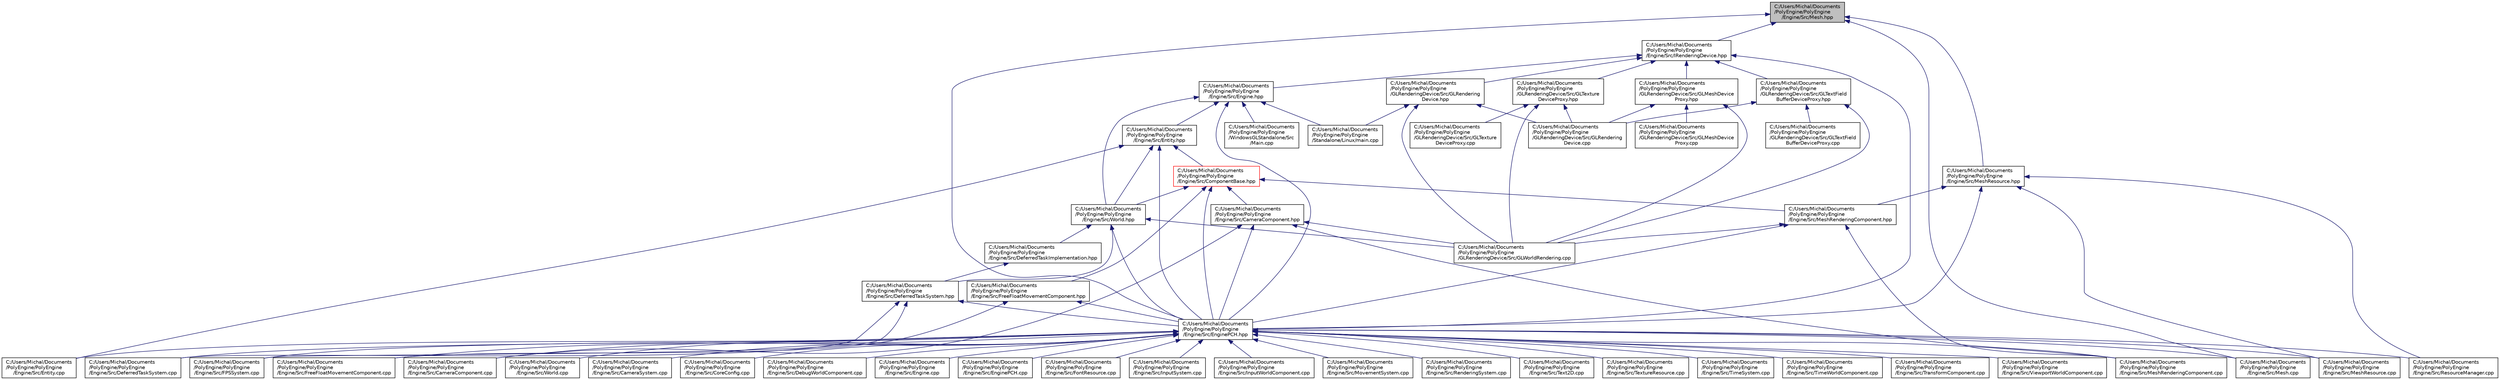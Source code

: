digraph "C:/Users/Michal/Documents/PolyEngine/PolyEngine/Engine/Src/Mesh.hpp"
{
  edge [fontname="Helvetica",fontsize="10",labelfontname="Helvetica",labelfontsize="10"];
  node [fontname="Helvetica",fontsize="10",shape=record];
  Node22 [label="C:/Users/Michal/Documents\l/PolyEngine/PolyEngine\l/Engine/Src/Mesh.hpp",height=0.2,width=0.4,color="black", fillcolor="grey75", style="filled", fontcolor="black"];
  Node22 -> Node23 [dir="back",color="midnightblue",fontsize="10",style="solid",fontname="Helvetica"];
  Node23 [label="C:/Users/Michal/Documents\l/PolyEngine/PolyEngine\l/Engine/Src/IRenderingDevice.hpp",height=0.2,width=0.4,color="black", fillcolor="white", style="filled",URL="$_i_rendering_device_8hpp.html"];
  Node23 -> Node24 [dir="back",color="midnightblue",fontsize="10",style="solid",fontname="Helvetica"];
  Node24 [label="C:/Users/Michal/Documents\l/PolyEngine/PolyEngine\l/Engine/Src/Engine.hpp",height=0.2,width=0.4,color="black", fillcolor="white", style="filled",URL="$_engine_8hpp.html"];
  Node24 -> Node25 [dir="back",color="midnightblue",fontsize="10",style="solid",fontname="Helvetica"];
  Node25 [label="C:/Users/Michal/Documents\l/PolyEngine/PolyEngine\l/Engine/Src/EnginePCH.hpp",height=0.2,width=0.4,color="black", fillcolor="white", style="filled",URL="$_engine_p_c_h_8hpp.html"];
  Node25 -> Node26 [dir="back",color="midnightblue",fontsize="10",style="solid",fontname="Helvetica"];
  Node26 [label="C:/Users/Michal/Documents\l/PolyEngine/PolyEngine\l/Engine/Src/CameraComponent.cpp",height=0.2,width=0.4,color="black", fillcolor="white", style="filled",URL="$_camera_component_8cpp.html"];
  Node25 -> Node27 [dir="back",color="midnightblue",fontsize="10",style="solid",fontname="Helvetica"];
  Node27 [label="C:/Users/Michal/Documents\l/PolyEngine/PolyEngine\l/Engine/Src/CameraSystem.cpp",height=0.2,width=0.4,color="black", fillcolor="white", style="filled",URL="$_camera_system_8cpp.html"];
  Node25 -> Node28 [dir="back",color="midnightblue",fontsize="10",style="solid",fontname="Helvetica"];
  Node28 [label="C:/Users/Michal/Documents\l/PolyEngine/PolyEngine\l/Engine/Src/CoreConfig.cpp",height=0.2,width=0.4,color="black", fillcolor="white", style="filled",URL="$_core_config_8cpp.html"];
  Node25 -> Node29 [dir="back",color="midnightblue",fontsize="10",style="solid",fontname="Helvetica"];
  Node29 [label="C:/Users/Michal/Documents\l/PolyEngine/PolyEngine\l/Engine/Src/DebugWorldComponent.cpp",height=0.2,width=0.4,color="black", fillcolor="white", style="filled",URL="$_debug_world_component_8cpp.html"];
  Node25 -> Node30 [dir="back",color="midnightblue",fontsize="10",style="solid",fontname="Helvetica"];
  Node30 [label="C:/Users/Michal/Documents\l/PolyEngine/PolyEngine\l/Engine/Src/DeferredTaskSystem.cpp",height=0.2,width=0.4,color="black", fillcolor="white", style="filled",URL="$_deferred_task_system_8cpp.html"];
  Node25 -> Node31 [dir="back",color="midnightblue",fontsize="10",style="solid",fontname="Helvetica"];
  Node31 [label="C:/Users/Michal/Documents\l/PolyEngine/PolyEngine\l/Engine/Src/Engine.cpp",height=0.2,width=0.4,color="black", fillcolor="white", style="filled",URL="$_engine_8cpp.html"];
  Node25 -> Node32 [dir="back",color="midnightblue",fontsize="10",style="solid",fontname="Helvetica"];
  Node32 [label="C:/Users/Michal/Documents\l/PolyEngine/PolyEngine\l/Engine/Src/EnginePCH.cpp",height=0.2,width=0.4,color="black", fillcolor="white", style="filled",URL="$_engine_p_c_h_8cpp.html"];
  Node25 -> Node33 [dir="back",color="midnightblue",fontsize="10",style="solid",fontname="Helvetica"];
  Node33 [label="C:/Users/Michal/Documents\l/PolyEngine/PolyEngine\l/Engine/Src/Entity.cpp",height=0.2,width=0.4,color="black", fillcolor="white", style="filled",URL="$_entity_8cpp.html"];
  Node25 -> Node34 [dir="back",color="midnightblue",fontsize="10",style="solid",fontname="Helvetica"];
  Node34 [label="C:/Users/Michal/Documents\l/PolyEngine/PolyEngine\l/Engine/Src/FontResource.cpp",height=0.2,width=0.4,color="black", fillcolor="white", style="filled",URL="$_font_resource_8cpp.html"];
  Node25 -> Node35 [dir="back",color="midnightblue",fontsize="10",style="solid",fontname="Helvetica"];
  Node35 [label="C:/Users/Michal/Documents\l/PolyEngine/PolyEngine\l/Engine/Src/FPSSystem.cpp",height=0.2,width=0.4,color="black", fillcolor="white", style="filled",URL="$_f_p_s_system_8cpp.html"];
  Node25 -> Node36 [dir="back",color="midnightblue",fontsize="10",style="solid",fontname="Helvetica"];
  Node36 [label="C:/Users/Michal/Documents\l/PolyEngine/PolyEngine\l/Engine/Src/FreeFloatMovementComponent.cpp",height=0.2,width=0.4,color="black", fillcolor="white", style="filled",URL="$_free_float_movement_component_8cpp.html"];
  Node25 -> Node37 [dir="back",color="midnightblue",fontsize="10",style="solid",fontname="Helvetica"];
  Node37 [label="C:/Users/Michal/Documents\l/PolyEngine/PolyEngine\l/Engine/Src/InputSystem.cpp",height=0.2,width=0.4,color="black", fillcolor="white", style="filled",URL="$_input_system_8cpp.html"];
  Node25 -> Node38 [dir="back",color="midnightblue",fontsize="10",style="solid",fontname="Helvetica"];
  Node38 [label="C:/Users/Michal/Documents\l/PolyEngine/PolyEngine\l/Engine/Src/InputWorldComponent.cpp",height=0.2,width=0.4,color="black", fillcolor="white", style="filled",URL="$_input_world_component_8cpp.html"];
  Node25 -> Node39 [dir="back",color="midnightblue",fontsize="10",style="solid",fontname="Helvetica"];
  Node39 [label="C:/Users/Michal/Documents\l/PolyEngine/PolyEngine\l/Engine/Src/Mesh.cpp",height=0.2,width=0.4,color="black", fillcolor="white", style="filled",URL="$_mesh_8cpp.html"];
  Node25 -> Node40 [dir="back",color="midnightblue",fontsize="10",style="solid",fontname="Helvetica"];
  Node40 [label="C:/Users/Michal/Documents\l/PolyEngine/PolyEngine\l/Engine/Src/MeshRenderingComponent.cpp",height=0.2,width=0.4,color="black", fillcolor="white", style="filled",URL="$_mesh_rendering_component_8cpp.html"];
  Node25 -> Node41 [dir="back",color="midnightblue",fontsize="10",style="solid",fontname="Helvetica"];
  Node41 [label="C:/Users/Michal/Documents\l/PolyEngine/PolyEngine\l/Engine/Src/MeshResource.cpp",height=0.2,width=0.4,color="black", fillcolor="white", style="filled",URL="$_mesh_resource_8cpp.html"];
  Node25 -> Node42 [dir="back",color="midnightblue",fontsize="10",style="solid",fontname="Helvetica"];
  Node42 [label="C:/Users/Michal/Documents\l/PolyEngine/PolyEngine\l/Engine/Src/MovementSystem.cpp",height=0.2,width=0.4,color="black", fillcolor="white", style="filled",URL="$_movement_system_8cpp.html"];
  Node25 -> Node43 [dir="back",color="midnightblue",fontsize="10",style="solid",fontname="Helvetica"];
  Node43 [label="C:/Users/Michal/Documents\l/PolyEngine/PolyEngine\l/Engine/Src/RenderingSystem.cpp",height=0.2,width=0.4,color="black", fillcolor="white", style="filled",URL="$_rendering_system_8cpp.html"];
  Node25 -> Node44 [dir="back",color="midnightblue",fontsize="10",style="solid",fontname="Helvetica"];
  Node44 [label="C:/Users/Michal/Documents\l/PolyEngine/PolyEngine\l/Engine/Src/ResourceManager.cpp",height=0.2,width=0.4,color="black", fillcolor="white", style="filled",URL="$_resource_manager_8cpp.html"];
  Node25 -> Node45 [dir="back",color="midnightblue",fontsize="10",style="solid",fontname="Helvetica"];
  Node45 [label="C:/Users/Michal/Documents\l/PolyEngine/PolyEngine\l/Engine/Src/Text2D.cpp",height=0.2,width=0.4,color="black", fillcolor="white", style="filled",URL="$_text2_d_8cpp.html"];
  Node25 -> Node46 [dir="back",color="midnightblue",fontsize="10",style="solid",fontname="Helvetica"];
  Node46 [label="C:/Users/Michal/Documents\l/PolyEngine/PolyEngine\l/Engine/Src/TextureResource.cpp",height=0.2,width=0.4,color="black", fillcolor="white", style="filled",URL="$_texture_resource_8cpp.html"];
  Node25 -> Node47 [dir="back",color="midnightblue",fontsize="10",style="solid",fontname="Helvetica"];
  Node47 [label="C:/Users/Michal/Documents\l/PolyEngine/PolyEngine\l/Engine/Src/TimeSystem.cpp",height=0.2,width=0.4,color="black", fillcolor="white", style="filled",URL="$_time_system_8cpp.html"];
  Node25 -> Node48 [dir="back",color="midnightblue",fontsize="10",style="solid",fontname="Helvetica"];
  Node48 [label="C:/Users/Michal/Documents\l/PolyEngine/PolyEngine\l/Engine/Src/TimeWorldComponent.cpp",height=0.2,width=0.4,color="black", fillcolor="white", style="filled",URL="$_time_world_component_8cpp.html"];
  Node25 -> Node49 [dir="back",color="midnightblue",fontsize="10",style="solid",fontname="Helvetica"];
  Node49 [label="C:/Users/Michal/Documents\l/PolyEngine/PolyEngine\l/Engine/Src/TransformComponent.cpp",height=0.2,width=0.4,color="black", fillcolor="white", style="filled",URL="$_transform_component_8cpp.html"];
  Node25 -> Node50 [dir="back",color="midnightblue",fontsize="10",style="solid",fontname="Helvetica"];
  Node50 [label="C:/Users/Michal/Documents\l/PolyEngine/PolyEngine\l/Engine/Src/ViewportWorldComponent.cpp",height=0.2,width=0.4,color="black", fillcolor="white", style="filled",URL="$_viewport_world_component_8cpp.html"];
  Node25 -> Node51 [dir="back",color="midnightblue",fontsize="10",style="solid",fontname="Helvetica"];
  Node51 [label="C:/Users/Michal/Documents\l/PolyEngine/PolyEngine\l/Engine/Src/World.cpp",height=0.2,width=0.4,color="black", fillcolor="white", style="filled",URL="$_world_8cpp.html"];
  Node24 -> Node52 [dir="back",color="midnightblue",fontsize="10",style="solid",fontname="Helvetica"];
  Node52 [label="C:/Users/Michal/Documents\l/PolyEngine/PolyEngine\l/Engine/Src/Entity.hpp",height=0.2,width=0.4,color="black", fillcolor="white", style="filled",URL="$_entity_8hpp.html"];
  Node52 -> Node53 [dir="back",color="midnightblue",fontsize="10",style="solid",fontname="Helvetica"];
  Node53 [label="C:/Users/Michal/Documents\l/PolyEngine/PolyEngine\l/Engine/Src/ComponentBase.hpp",height=0.2,width=0.4,color="red", fillcolor="white", style="filled",URL="$_component_base_8hpp.html"];
  Node53 -> Node25 [dir="back",color="midnightblue",fontsize="10",style="solid",fontname="Helvetica"];
  Node53 -> Node54 [dir="back",color="midnightblue",fontsize="10",style="solid",fontname="Helvetica"];
  Node54 [label="C:/Users/Michal/Documents\l/PolyEngine/PolyEngine\l/Engine/Src/World.hpp",height=0.2,width=0.4,color="black", fillcolor="white", style="filled",URL="$_world_8hpp.html"];
  Node54 -> Node25 [dir="back",color="midnightblue",fontsize="10",style="solid",fontname="Helvetica"];
  Node54 -> Node55 [dir="back",color="midnightblue",fontsize="10",style="solid",fontname="Helvetica"];
  Node55 [label="C:/Users/Michal/Documents\l/PolyEngine/PolyEngine\l/Engine/Src/DeferredTaskImplementation.hpp",height=0.2,width=0.4,color="black", fillcolor="white", style="filled",URL="$_deferred_task_implementation_8hpp.html"];
  Node55 -> Node56 [dir="back",color="midnightblue",fontsize="10",style="solid",fontname="Helvetica"];
  Node56 [label="C:/Users/Michal/Documents\l/PolyEngine/PolyEngine\l/Engine/Src/DeferredTaskSystem.hpp",height=0.2,width=0.4,color="black", fillcolor="white", style="filled",URL="$_deferred_task_system_8hpp.html"];
  Node56 -> Node25 [dir="back",color="midnightblue",fontsize="10",style="solid",fontname="Helvetica"];
  Node56 -> Node30 [dir="back",color="midnightblue",fontsize="10",style="solid",fontname="Helvetica"];
  Node56 -> Node35 [dir="back",color="midnightblue",fontsize="10",style="solid",fontname="Helvetica"];
  Node54 -> Node56 [dir="back",color="midnightblue",fontsize="10",style="solid",fontname="Helvetica"];
  Node54 -> Node57 [dir="back",color="midnightblue",fontsize="10",style="solid",fontname="Helvetica"];
  Node57 [label="C:/Users/Michal/Documents\l/PolyEngine/PolyEngine\l/GLRenderingDevice/Src/GLWorldRendering.cpp",height=0.2,width=0.4,color="black", fillcolor="white", style="filled",URL="$_g_l_world_rendering_8cpp.html"];
  Node53 -> Node58 [dir="back",color="midnightblue",fontsize="10",style="solid",fontname="Helvetica"];
  Node58 [label="C:/Users/Michal/Documents\l/PolyEngine/PolyEngine\l/Engine/Src/CameraComponent.hpp",height=0.2,width=0.4,color="black", fillcolor="white", style="filled",URL="$_camera_component_8hpp.html"];
  Node58 -> Node25 [dir="back",color="midnightblue",fontsize="10",style="solid",fontname="Helvetica"];
  Node58 -> Node26 [dir="back",color="midnightblue",fontsize="10",style="solid",fontname="Helvetica"];
  Node58 -> Node40 [dir="back",color="midnightblue",fontsize="10",style="solid",fontname="Helvetica"];
  Node58 -> Node57 [dir="back",color="midnightblue",fontsize="10",style="solid",fontname="Helvetica"];
  Node53 -> Node59 [dir="back",color="midnightblue",fontsize="10",style="solid",fontname="Helvetica"];
  Node59 [label="C:/Users/Michal/Documents\l/PolyEngine/PolyEngine\l/Engine/Src/FreeFloatMovementComponent.hpp",height=0.2,width=0.4,color="black", fillcolor="white", style="filled",URL="$_free_float_movement_component_8hpp.html"];
  Node59 -> Node25 [dir="back",color="midnightblue",fontsize="10",style="solid",fontname="Helvetica"];
  Node59 -> Node36 [dir="back",color="midnightblue",fontsize="10",style="solid",fontname="Helvetica"];
  Node53 -> Node60 [dir="back",color="midnightblue",fontsize="10",style="solid",fontname="Helvetica"];
  Node60 [label="C:/Users/Michal/Documents\l/PolyEngine/PolyEngine\l/Engine/Src/MeshRenderingComponent.hpp",height=0.2,width=0.4,color="black", fillcolor="white", style="filled",URL="$_mesh_rendering_component_8hpp.html"];
  Node60 -> Node25 [dir="back",color="midnightblue",fontsize="10",style="solid",fontname="Helvetica"];
  Node60 -> Node40 [dir="back",color="midnightblue",fontsize="10",style="solid",fontname="Helvetica"];
  Node60 -> Node57 [dir="back",color="midnightblue",fontsize="10",style="solid",fontname="Helvetica"];
  Node52 -> Node25 [dir="back",color="midnightblue",fontsize="10",style="solid",fontname="Helvetica"];
  Node52 -> Node54 [dir="back",color="midnightblue",fontsize="10",style="solid",fontname="Helvetica"];
  Node52 -> Node33 [dir="back",color="midnightblue",fontsize="10",style="solid",fontname="Helvetica"];
  Node24 -> Node54 [dir="back",color="midnightblue",fontsize="10",style="solid",fontname="Helvetica"];
  Node24 -> Node68 [dir="back",color="midnightblue",fontsize="10",style="solid",fontname="Helvetica"];
  Node68 [label="C:/Users/Michal/Documents\l/PolyEngine/PolyEngine\l/Standalone/Linux/main.cpp",height=0.2,width=0.4,color="black", fillcolor="white", style="filled",URL="$_standalone_2_linux_2main_8cpp.html"];
  Node24 -> Node69 [dir="back",color="midnightblue",fontsize="10",style="solid",fontname="Helvetica"];
  Node69 [label="C:/Users/Michal/Documents\l/PolyEngine/PolyEngine\l/WindowsGLStandalone/Src\l/Main.cpp",height=0.2,width=0.4,color="black", fillcolor="white", style="filled",URL="$_windows_g_l_standalone_2_src_2main_8cpp.html"];
  Node23 -> Node25 [dir="back",color="midnightblue",fontsize="10",style="solid",fontname="Helvetica"];
  Node23 -> Node70 [dir="back",color="midnightblue",fontsize="10",style="solid",fontname="Helvetica"];
  Node70 [label="C:/Users/Michal/Documents\l/PolyEngine/PolyEngine\l/GLRenderingDevice/Src/GLMeshDevice\lProxy.hpp",height=0.2,width=0.4,color="black", fillcolor="white", style="filled",URL="$_g_l_mesh_device_proxy_8hpp.html"];
  Node70 -> Node71 [dir="back",color="midnightblue",fontsize="10",style="solid",fontname="Helvetica"];
  Node71 [label="C:/Users/Michal/Documents\l/PolyEngine/PolyEngine\l/GLRenderingDevice/Src/GLMeshDevice\lProxy.cpp",height=0.2,width=0.4,color="black", fillcolor="white", style="filled",URL="$_g_l_mesh_device_proxy_8cpp.html"];
  Node70 -> Node72 [dir="back",color="midnightblue",fontsize="10",style="solid",fontname="Helvetica"];
  Node72 [label="C:/Users/Michal/Documents\l/PolyEngine/PolyEngine\l/GLRenderingDevice/Src/GLRendering\lDevice.cpp",height=0.2,width=0.4,color="black", fillcolor="white", style="filled",URL="$_g_l_rendering_device_8cpp.html"];
  Node70 -> Node57 [dir="back",color="midnightblue",fontsize="10",style="solid",fontname="Helvetica"];
  Node23 -> Node73 [dir="back",color="midnightblue",fontsize="10",style="solid",fontname="Helvetica"];
  Node73 [label="C:/Users/Michal/Documents\l/PolyEngine/PolyEngine\l/GLRenderingDevice/Src/GLRendering\lDevice.hpp",height=0.2,width=0.4,color="black", fillcolor="white", style="filled",URL="$_g_l_rendering_device_8hpp.html"];
  Node73 -> Node72 [dir="back",color="midnightblue",fontsize="10",style="solid",fontname="Helvetica"];
  Node73 -> Node57 [dir="back",color="midnightblue",fontsize="10",style="solid",fontname="Helvetica"];
  Node73 -> Node68 [dir="back",color="midnightblue",fontsize="10",style="solid",fontname="Helvetica"];
  Node23 -> Node74 [dir="back",color="midnightblue",fontsize="10",style="solid",fontname="Helvetica"];
  Node74 [label="C:/Users/Michal/Documents\l/PolyEngine/PolyEngine\l/GLRenderingDevice/Src/GLTexture\lDeviceProxy.hpp",height=0.2,width=0.4,color="black", fillcolor="white", style="filled",URL="$_g_l_texture_device_proxy_8hpp.html"];
  Node74 -> Node72 [dir="back",color="midnightblue",fontsize="10",style="solid",fontname="Helvetica"];
  Node74 -> Node75 [dir="back",color="midnightblue",fontsize="10",style="solid",fontname="Helvetica"];
  Node75 [label="C:/Users/Michal/Documents\l/PolyEngine/PolyEngine\l/GLRenderingDevice/Src/GLTexture\lDeviceProxy.cpp",height=0.2,width=0.4,color="black", fillcolor="white", style="filled",URL="$_g_l_texture_device_proxy_8cpp.html"];
  Node74 -> Node57 [dir="back",color="midnightblue",fontsize="10",style="solid",fontname="Helvetica"];
  Node23 -> Node76 [dir="back",color="midnightblue",fontsize="10",style="solid",fontname="Helvetica"];
  Node76 [label="C:/Users/Michal/Documents\l/PolyEngine/PolyEngine\l/GLRenderingDevice/Src/GLTextField\lBufferDeviceProxy.hpp",height=0.2,width=0.4,color="black", fillcolor="white", style="filled",URL="$_g_l_text_field_buffer_device_proxy_8hpp.html"];
  Node76 -> Node72 [dir="back",color="midnightblue",fontsize="10",style="solid",fontname="Helvetica"];
  Node76 -> Node77 [dir="back",color="midnightblue",fontsize="10",style="solid",fontname="Helvetica"];
  Node77 [label="C:/Users/Michal/Documents\l/PolyEngine/PolyEngine\l/GLRenderingDevice/Src/GLTextField\lBufferDeviceProxy.cpp",height=0.2,width=0.4,color="black", fillcolor="white", style="filled",URL="$_g_l_text_field_buffer_device_proxy_8cpp.html"];
  Node76 -> Node57 [dir="back",color="midnightblue",fontsize="10",style="solid",fontname="Helvetica"];
  Node22 -> Node25 [dir="back",color="midnightblue",fontsize="10",style="solid",fontname="Helvetica"];
  Node22 -> Node78 [dir="back",color="midnightblue",fontsize="10",style="solid",fontname="Helvetica"];
  Node78 [label="C:/Users/Michal/Documents\l/PolyEngine/PolyEngine\l/Engine/Src/MeshResource.hpp",height=0.2,width=0.4,color="black", fillcolor="white", style="filled",URL="$_mesh_resource_8hpp.html"];
  Node78 -> Node25 [dir="back",color="midnightblue",fontsize="10",style="solid",fontname="Helvetica"];
  Node78 -> Node60 [dir="back",color="midnightblue",fontsize="10",style="solid",fontname="Helvetica"];
  Node78 -> Node41 [dir="back",color="midnightblue",fontsize="10",style="solid",fontname="Helvetica"];
  Node78 -> Node44 [dir="back",color="midnightblue",fontsize="10",style="solid",fontname="Helvetica"];
  Node22 -> Node39 [dir="back",color="midnightblue",fontsize="10",style="solid",fontname="Helvetica"];
}
